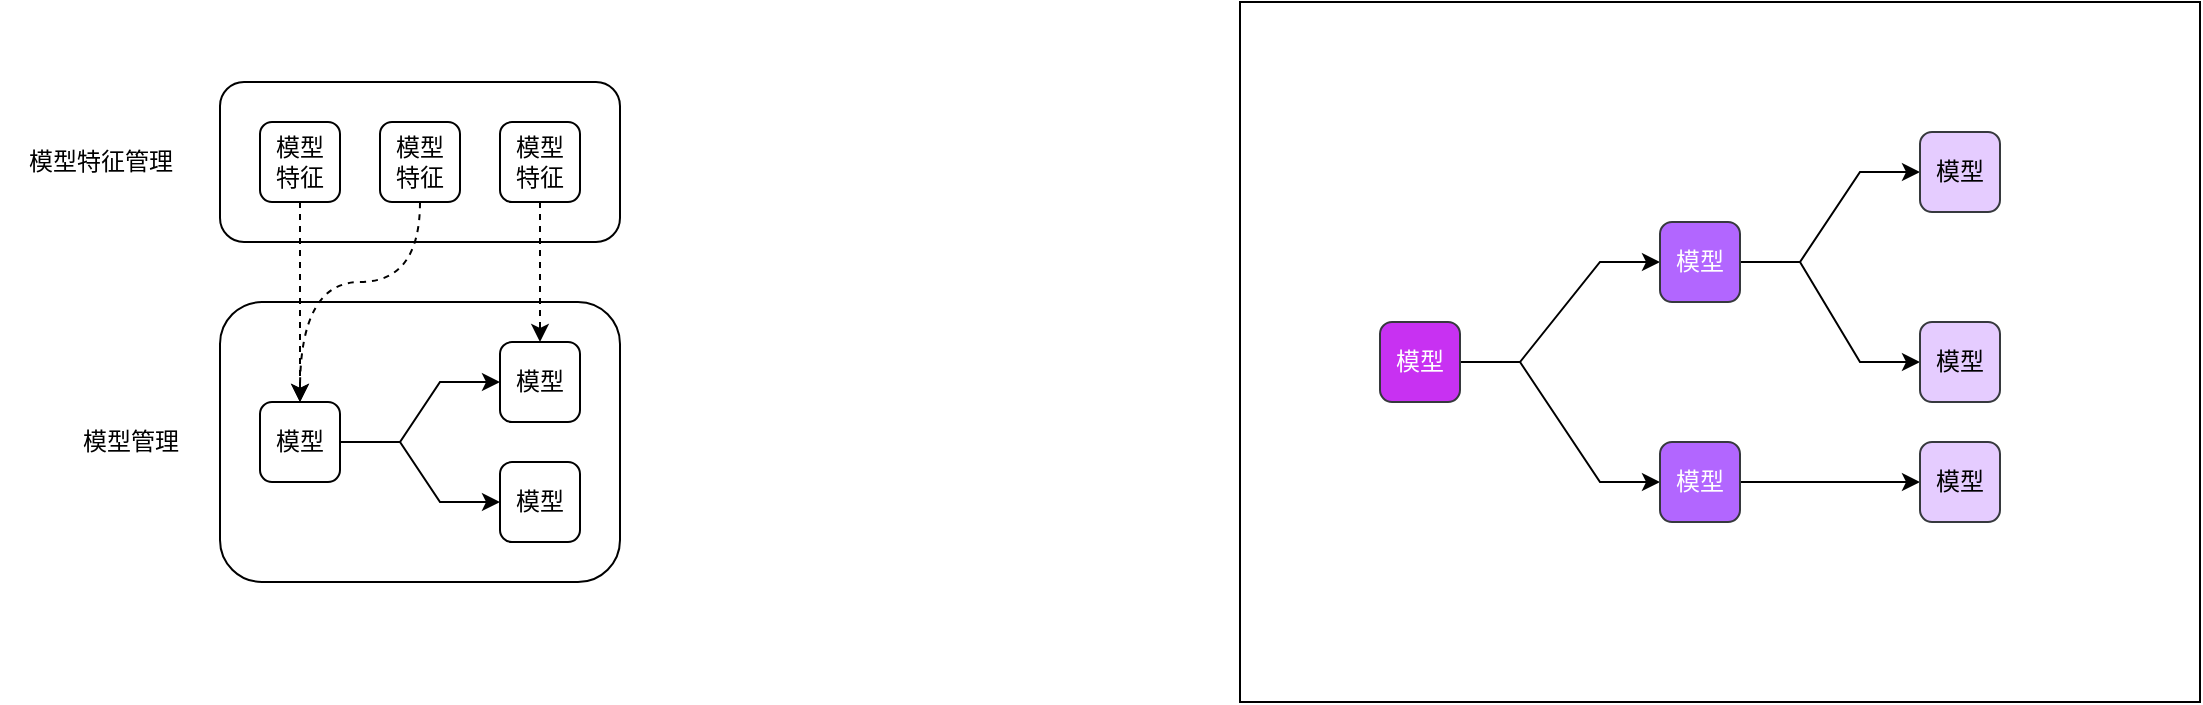 <mxfile version="28.0.6">
  <diagram name="第 1 页" id="LlaMEY4SNUwHneFNJt2C">
    <mxGraphModel dx="2052" dy="1112" grid="1" gridSize="10" guides="1" tooltips="1" connect="1" arrows="1" fold="1" page="1" pageScale="1" pageWidth="2000" pageHeight="1000" math="0" shadow="0">
      <root>
        <mxCell id="0" />
        <mxCell id="1" parent="0" />
        <mxCell id="PjjlK_6yJsVIA8HHfsVu-1" value="" style="rounded=1;whiteSpace=wrap;html=1;" vertex="1" parent="1">
          <mxGeometry x="540" y="460" width="200" height="140" as="geometry" />
        </mxCell>
        <mxCell id="PjjlK_6yJsVIA8HHfsVu-21" style="edgeStyle=entityRelationEdgeStyle;rounded=0;orthogonalLoop=1;jettySize=auto;html=1;exitX=1;exitY=0.5;exitDx=0;exitDy=0;entryX=0;entryY=0.5;entryDx=0;entryDy=0;" edge="1" parent="1" source="PjjlK_6yJsVIA8HHfsVu-2" target="PjjlK_6yJsVIA8HHfsVu-4">
          <mxGeometry relative="1" as="geometry" />
        </mxCell>
        <mxCell id="PjjlK_6yJsVIA8HHfsVu-24" style="edgeStyle=entityRelationEdgeStyle;rounded=0;orthogonalLoop=1;jettySize=auto;html=1;exitX=1;exitY=0.5;exitDx=0;exitDy=0;entryX=0;entryY=0.5;entryDx=0;entryDy=0;" edge="1" parent="1" source="PjjlK_6yJsVIA8HHfsVu-2" target="PjjlK_6yJsVIA8HHfsVu-3">
          <mxGeometry relative="1" as="geometry" />
        </mxCell>
        <mxCell id="PjjlK_6yJsVIA8HHfsVu-2" value="模型" style="rounded=1;whiteSpace=wrap;html=1;" vertex="1" parent="1">
          <mxGeometry x="560" y="510" width="40" height="40" as="geometry" />
        </mxCell>
        <mxCell id="PjjlK_6yJsVIA8HHfsVu-3" value="模型" style="rounded=1;whiteSpace=wrap;html=1;" vertex="1" parent="1">
          <mxGeometry x="680" y="540" width="40" height="40" as="geometry" />
        </mxCell>
        <mxCell id="PjjlK_6yJsVIA8HHfsVu-4" value="模型" style="rounded=1;whiteSpace=wrap;html=1;" vertex="1" parent="1">
          <mxGeometry x="680" y="480" width="40" height="40" as="geometry" />
        </mxCell>
        <mxCell id="PjjlK_6yJsVIA8HHfsVu-6" value="模型管理" style="text;html=1;align=center;verticalAlign=middle;resizable=0;points=[];autosize=1;strokeColor=none;fillColor=none;" vertex="1" parent="1">
          <mxGeometry x="460" y="515" width="70" height="30" as="geometry" />
        </mxCell>
        <mxCell id="PjjlK_6yJsVIA8HHfsVu-13" value="" style="rounded=1;whiteSpace=wrap;html=1;" vertex="1" parent="1">
          <mxGeometry x="540" y="350" width="200" height="80" as="geometry" />
        </mxCell>
        <mxCell id="PjjlK_6yJsVIA8HHfsVu-17" style="edgeStyle=orthogonalEdgeStyle;rounded=0;orthogonalLoop=1;jettySize=auto;html=1;exitX=0.5;exitY=1;exitDx=0;exitDy=0;dashed=1;" edge="1" parent="1" source="PjjlK_6yJsVIA8HHfsVu-14" target="PjjlK_6yJsVIA8HHfsVu-2">
          <mxGeometry relative="1" as="geometry" />
        </mxCell>
        <mxCell id="PjjlK_6yJsVIA8HHfsVu-14" value="模型&lt;div&gt;特征&lt;/div&gt;" style="rounded=1;whiteSpace=wrap;html=1;" vertex="1" parent="1">
          <mxGeometry x="560" y="370" width="40" height="40" as="geometry" />
        </mxCell>
        <mxCell id="PjjlK_6yJsVIA8HHfsVu-18" style="rounded=0;orthogonalLoop=1;jettySize=auto;html=1;exitX=0.5;exitY=1;exitDx=0;exitDy=0;entryX=0.5;entryY=0;entryDx=0;entryDy=0;edgeStyle=orthogonalEdgeStyle;curved=1;dashed=1;" edge="1" parent="1" source="PjjlK_6yJsVIA8HHfsVu-15" target="PjjlK_6yJsVIA8HHfsVu-2">
          <mxGeometry relative="1" as="geometry">
            <Array as="points">
              <mxPoint x="640" y="450" />
              <mxPoint x="580" y="450" />
            </Array>
          </mxGeometry>
        </mxCell>
        <mxCell id="PjjlK_6yJsVIA8HHfsVu-15" value="模型&lt;div&gt;特征&lt;/div&gt;" style="rounded=1;whiteSpace=wrap;html=1;" vertex="1" parent="1">
          <mxGeometry x="620" y="370" width="40" height="40" as="geometry" />
        </mxCell>
        <mxCell id="PjjlK_6yJsVIA8HHfsVu-19" style="edgeStyle=orthogonalEdgeStyle;rounded=0;orthogonalLoop=1;jettySize=auto;html=1;exitX=0.5;exitY=1;exitDx=0;exitDy=0;dashed=1;" edge="1" parent="1" source="PjjlK_6yJsVIA8HHfsVu-16" target="PjjlK_6yJsVIA8HHfsVu-4">
          <mxGeometry relative="1" as="geometry" />
        </mxCell>
        <mxCell id="PjjlK_6yJsVIA8HHfsVu-16" value="模型&lt;div&gt;特征&lt;/div&gt;" style="rounded=1;whiteSpace=wrap;html=1;" vertex="1" parent="1">
          <mxGeometry x="680" y="370" width="40" height="40" as="geometry" />
        </mxCell>
        <mxCell id="PjjlK_6yJsVIA8HHfsVu-20" value="模型特征管理" style="text;html=1;align=center;verticalAlign=middle;resizable=0;points=[];autosize=1;strokeColor=none;fillColor=none;" vertex="1" parent="1">
          <mxGeometry x="430" y="375" width="100" height="30" as="geometry" />
        </mxCell>
        <mxCell id="PjjlK_6yJsVIA8HHfsVu-26" value="" style="rounded=0;whiteSpace=wrap;html=1;" vertex="1" parent="1">
          <mxGeometry x="1050" y="310" width="480" height="350" as="geometry" />
        </mxCell>
        <mxCell id="PjjlK_6yJsVIA8HHfsVu-32" style="edgeStyle=entityRelationEdgeStyle;rounded=0;orthogonalLoop=1;jettySize=auto;html=1;exitX=1;exitY=0.5;exitDx=0;exitDy=0;entryX=0;entryY=0.5;entryDx=0;entryDy=0;fontColor=#FFFFFF;" edge="1" parent="1" source="PjjlK_6yJsVIA8HHfsVu-27" target="PjjlK_6yJsVIA8HHfsVu-28">
          <mxGeometry relative="1" as="geometry" />
        </mxCell>
        <mxCell id="PjjlK_6yJsVIA8HHfsVu-34" style="edgeStyle=entityRelationEdgeStyle;rounded=0;orthogonalLoop=1;jettySize=auto;html=1;exitX=1;exitY=0.5;exitDx=0;exitDy=0;entryX=0;entryY=0.5;entryDx=0;entryDy=0;fontColor=#FFFFFF;" edge="1" parent="1" source="PjjlK_6yJsVIA8HHfsVu-27" target="PjjlK_6yJsVIA8HHfsVu-29">
          <mxGeometry relative="1" as="geometry" />
        </mxCell>
        <mxCell id="PjjlK_6yJsVIA8HHfsVu-27" value="模型" style="rounded=1;whiteSpace=wrap;html=1;fillColor=light-dark(#c831f2, #203a00);strokeColor=#36393d;fontColor=#FFFFFF;" vertex="1" parent="1">
          <mxGeometry x="1120" y="470" width="40" height="40" as="geometry" />
        </mxCell>
        <mxCell id="PjjlK_6yJsVIA8HHfsVu-35" style="edgeStyle=entityRelationEdgeStyle;rounded=0;orthogonalLoop=1;jettySize=auto;html=1;exitX=1;exitY=0.5;exitDx=0;exitDy=0;entryX=0;entryY=0.5;entryDx=0;entryDy=0;fontColor=#FFFFFF;" edge="1" parent="1" source="PjjlK_6yJsVIA8HHfsVu-28" target="PjjlK_6yJsVIA8HHfsVu-30">
          <mxGeometry relative="1" as="geometry" />
        </mxCell>
        <mxCell id="PjjlK_6yJsVIA8HHfsVu-36" style="edgeStyle=entityRelationEdgeStyle;rounded=0;orthogonalLoop=1;jettySize=auto;html=1;exitX=1;exitY=0.5;exitDx=0;exitDy=0;entryX=0;entryY=0.5;entryDx=0;entryDy=0;fontColor=#FFFFFF;" edge="1" parent="1" source="PjjlK_6yJsVIA8HHfsVu-28" target="PjjlK_6yJsVIA8HHfsVu-31">
          <mxGeometry relative="1" as="geometry" />
        </mxCell>
        <mxCell id="PjjlK_6yJsVIA8HHfsVu-28" value="模型" style="rounded=1;whiteSpace=wrap;html=1;fillColor=light-dark(#B266FF,#182E44);strokeColor=#36393d;fontColor=#FFFFFF;" vertex="1" parent="1">
          <mxGeometry x="1260" y="420" width="40" height="40" as="geometry" />
        </mxCell>
        <mxCell id="PjjlK_6yJsVIA8HHfsVu-40" style="edgeStyle=orthogonalEdgeStyle;rounded=0;orthogonalLoop=1;jettySize=auto;html=1;exitX=1;exitY=0.5;exitDx=0;exitDy=0;fontColor=#FFFFFF;" edge="1" parent="1" source="PjjlK_6yJsVIA8HHfsVu-29" target="PjjlK_6yJsVIA8HHfsVu-39">
          <mxGeometry relative="1" as="geometry" />
        </mxCell>
        <mxCell id="PjjlK_6yJsVIA8HHfsVu-29" value="模型" style="rounded=1;whiteSpace=wrap;html=1;fillColor=light-dark(#B266FF,#182E44);strokeColor=#36393d;fontColor=#FFFFFF;" vertex="1" parent="1">
          <mxGeometry x="1260" y="530" width="40" height="40" as="geometry" />
        </mxCell>
        <mxCell id="PjjlK_6yJsVIA8HHfsVu-30" value="模型" style="rounded=1;whiteSpace=wrap;html=1;fillColor=light-dark(#E5CCFF,#212100);strokeColor=#36393d;fontColor=#000000;" vertex="1" parent="1">
          <mxGeometry x="1390" y="375" width="40" height="40" as="geometry" />
        </mxCell>
        <mxCell id="PjjlK_6yJsVIA8HHfsVu-31" value="模型" style="rounded=1;whiteSpace=wrap;html=1;fillColor=light-dark(#E5CCFF,#212100);strokeColor=#36393d;fontColor=#000000;" vertex="1" parent="1">
          <mxGeometry x="1390" y="470" width="40" height="40" as="geometry" />
        </mxCell>
        <mxCell id="PjjlK_6yJsVIA8HHfsVu-39" value="模型" style="rounded=1;whiteSpace=wrap;html=1;fillColor=light-dark(#E5CCFF,#212100);strokeColor=#36393d;fontColor=#000000;" vertex="1" parent="1">
          <mxGeometry x="1390" y="530" width="40" height="40" as="geometry" />
        </mxCell>
      </root>
    </mxGraphModel>
  </diagram>
</mxfile>
